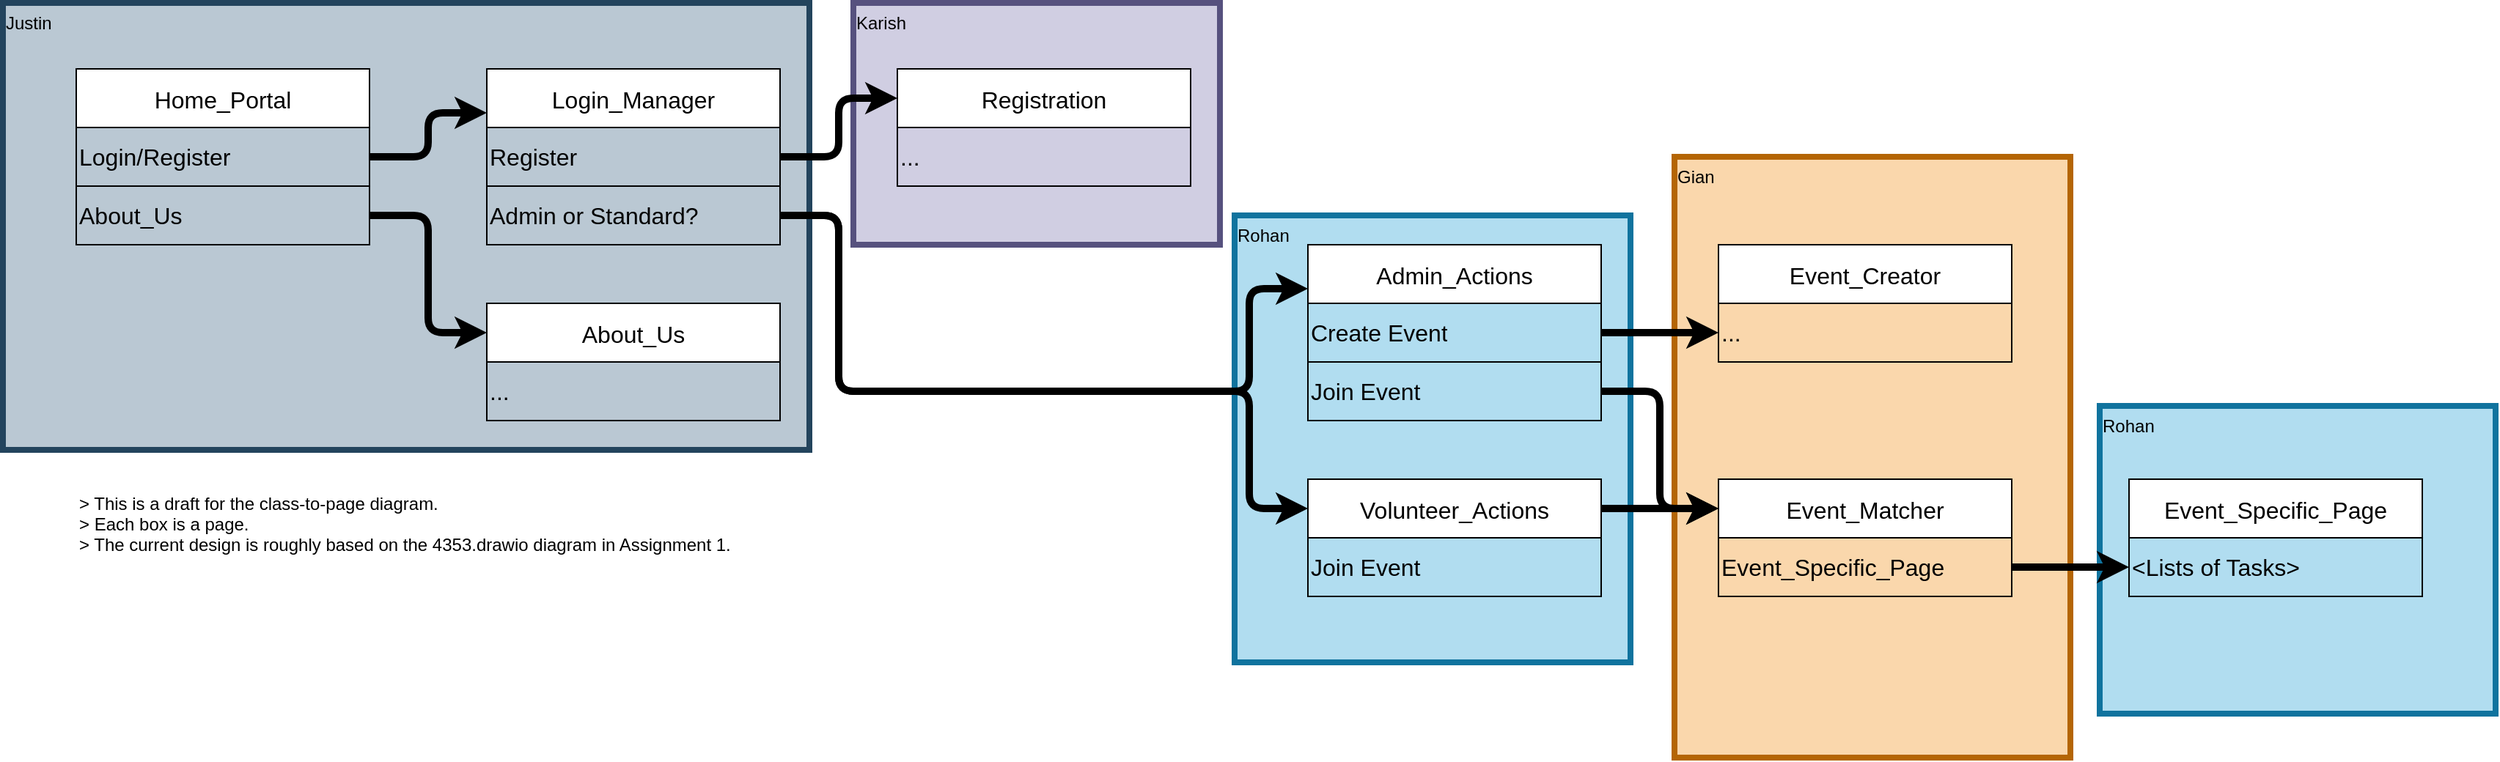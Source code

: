 <mxfile>
    <diagram id="k5J6bvntZGJn-i0st1KJ" name="Page-1">
        <mxGraphModel dx="2312" dy="1344" grid="1" gridSize="10" guides="1" tooltips="1" connect="1" arrows="1" fold="1" page="0" pageScale="1" pageWidth="850" pageHeight="1100" background="light-dark(#FFFFFF,#FFFFFF)" math="0" shadow="0">
            <root>
                <mxCell id="0"/>
                <mxCell id="88" value="Background" parent="0"/>
                <mxCell id="1" value="Pages" parent="0"/>
                <mxCell id="ms0McPZ4xvC8cDTma7NR-88" value="Rohan" style="whiteSpace=wrap;html=1;fillColor=#b1ddf0;strokeWidth=4;strokeColor=#10739e;verticalAlign=top;align=left;" vertex="1" parent="1">
                    <mxGeometry x="1140" y="270" width="270" height="210" as="geometry"/>
                </mxCell>
                <mxCell id="82" value="Gian" style="whiteSpace=wrap;html=1;fillColor=#fad7ac;strokeWidth=4;strokeColor=#b46504;verticalAlign=top;align=left;" parent="1" vertex="1">
                    <mxGeometry x="850" y="100" width="270" height="410" as="geometry"/>
                </mxCell>
                <mxCell id="83" value="Justin" style="whiteSpace=wrap;html=1;fillColor=#bac8d3;strokeWidth=4;strokeColor=#23445d;verticalAlign=top;align=left;" parent="1" vertex="1">
                    <mxGeometry x="-290" y="-5" width="550" height="305" as="geometry"/>
                </mxCell>
                <mxCell id="85" value="Rohan" style="whiteSpace=wrap;html=1;fillColor=#b1ddf0;strokeWidth=4;strokeColor=#10739e;verticalAlign=top;align=left;" parent="1" vertex="1">
                    <mxGeometry x="550" y="140" width="270" height="305" as="geometry"/>
                </mxCell>
                <mxCell id="87" value="Karish" style="whiteSpace=wrap;html=1;fillColor=#d0cee2;strokeWidth=4;strokeColor=#56517e;verticalAlign=top;align=left;" parent="1" vertex="1">
                    <mxGeometry x="290" y="-5" width="250" height="165" as="geometry"/>
                </mxCell>
                <mxCell id="2" value="Login_Manager" style="shape=table;startSize=40;container=1;collapsible=0;childLayout=tableLayout;strokeColor=default;fontSize=16;swimlaneFillColor=light-dark(transparent,#555555);" parent="1" vertex="1">
                    <mxGeometry x="40" y="40" width="200" height="120" as="geometry"/>
                </mxCell>
                <mxCell id="19" style="shape=tableRow;horizontal=0;startSize=0;swimlaneHead=0;swimlaneBody=0;strokeColor=inherit;top=0;left=0;bottom=0;right=0;collapsible=0;dropTarget=0;fillColor=none;points=[[0,0.5],[1,0.5]];portConstraint=eastwest;fontSize=16;align=left;" parent="2" vertex="1">
                    <mxGeometry y="40" width="200" height="40" as="geometry"/>
                </mxCell>
                <mxCell id="20" value="Register" style="shape=partialRectangle;html=1;whiteSpace=wrap;connectable=0;strokeColor=inherit;overflow=hidden;fillColor=none;top=0;left=0;bottom=0;right=0;pointerEvents=1;fontSize=16;align=left;" parent="19" vertex="1">
                    <mxGeometry width="200" height="40" as="geometry">
                        <mxRectangle width="200" height="40" as="alternateBounds"/>
                    </mxGeometry>
                </mxCell>
                <mxCell id="3" value="" style="shape=tableRow;horizontal=0;startSize=0;swimlaneHead=0;swimlaneBody=0;strokeColor=inherit;top=0;left=0;bottom=0;right=0;collapsible=0;dropTarget=0;fillColor=none;points=[[0,0.5],[1,0.5]];portConstraint=eastwest;fontSize=16;align=left;" parent="2" vertex="1">
                    <mxGeometry y="80" width="200" height="40" as="geometry"/>
                </mxCell>
                <mxCell id="4" value="Admin or Standard?" style="shape=partialRectangle;html=1;whiteSpace=wrap;connectable=0;strokeColor=inherit;overflow=hidden;fillColor=none;top=0;left=0;bottom=0;right=0;pointerEvents=1;fontSize=16;align=left;" parent="3" vertex="1">
                    <mxGeometry width="200" height="40" as="geometry">
                        <mxRectangle width="200" height="40" as="alternateBounds"/>
                    </mxGeometry>
                </mxCell>
                <mxCell id="23" style="edgeStyle=orthogonalEdgeStyle;html=1;exitX=1;exitY=0.5;exitDx=0;exitDy=0;strokeColor=light-dark(#000000,#000000);strokeWidth=5;entryX=0;entryY=0.25;entryDx=0;entryDy=0;" parent="1" source="19" target="36" edge="1">
                    <mxGeometry relative="1" as="geometry">
                        <mxPoint x="260" y="130" as="sourcePoint"/>
                        <mxPoint x="420" y="100" as="targetPoint"/>
                        <Array as="points"/>
                    </mxGeometry>
                </mxCell>
                <mxCell id="36" value="Registration" style="shape=table;startSize=40;container=1;collapsible=0;childLayout=tableLayout;strokeColor=default;fontSize=16;swimlaneFillColor=light-dark(transparent,#555555);" parent="1" vertex="1">
                    <mxGeometry x="320" y="40" width="200" height="80" as="geometry"/>
                </mxCell>
                <mxCell id="37" style="shape=tableRow;horizontal=0;startSize=0;swimlaneHead=0;swimlaneBody=0;strokeColor=inherit;top=0;left=0;bottom=0;right=0;collapsible=0;dropTarget=0;fillColor=none;points=[[0,0.5],[1,0.5]];portConstraint=eastwest;fontSize=16;align=left;" parent="36" vertex="1">
                    <mxGeometry y="40" width="200" height="40" as="geometry"/>
                </mxCell>
                <mxCell id="38" value="..." style="shape=partialRectangle;html=1;whiteSpace=wrap;connectable=0;strokeColor=inherit;overflow=hidden;fillColor=none;top=0;left=0;bottom=0;right=0;pointerEvents=1;fontSize=16;align=left;" parent="37" vertex="1">
                    <mxGeometry width="200" height="40" as="geometry">
                        <mxRectangle width="200" height="40" as="alternateBounds"/>
                    </mxGeometry>
                </mxCell>
                <mxCell id="44" value="Admin_Actions" style="shape=table;startSize=40;container=1;collapsible=0;childLayout=tableLayout;strokeColor=default;fontSize=16;swimlaneFillColor=light-dark(transparent,#555555);" parent="1" vertex="1">
                    <mxGeometry x="600" y="160" width="200" height="120" as="geometry"/>
                </mxCell>
                <mxCell id="45" style="shape=tableRow;horizontal=0;startSize=0;swimlaneHead=0;swimlaneBody=0;strokeColor=inherit;top=0;left=0;bottom=0;right=0;collapsible=0;dropTarget=0;fillColor=none;points=[[0,0.5],[1,0.5]];portConstraint=eastwest;fontSize=16;align=left;" parent="44" vertex="1">
                    <mxGeometry y="40" width="200" height="40" as="geometry"/>
                </mxCell>
                <mxCell id="46" value="Create Event" style="shape=partialRectangle;html=1;whiteSpace=wrap;connectable=0;strokeColor=inherit;overflow=hidden;fillColor=none;top=0;left=0;bottom=0;right=0;pointerEvents=1;fontSize=16;align=left;" parent="45" vertex="1">
                    <mxGeometry width="200" height="40" as="geometry">
                        <mxRectangle width="200" height="40" as="alternateBounds"/>
                    </mxGeometry>
                </mxCell>
                <mxCell id="54" style="shape=tableRow;horizontal=0;startSize=0;swimlaneHead=0;swimlaneBody=0;strokeColor=inherit;top=0;left=0;bottom=0;right=0;collapsible=0;dropTarget=0;fillColor=none;points=[[0,0.5],[1,0.5]];portConstraint=eastwest;fontSize=16;align=left;" parent="44" vertex="1">
                    <mxGeometry y="80" width="200" height="40" as="geometry"/>
                </mxCell>
                <mxCell id="55" value="Join Event" style="shape=partialRectangle;html=1;whiteSpace=wrap;connectable=0;strokeColor=inherit;overflow=hidden;fillColor=none;top=0;left=0;bottom=0;right=0;pointerEvents=1;fontSize=16;align=left;" parent="54" vertex="1">
                    <mxGeometry width="200" height="40" as="geometry">
                        <mxRectangle width="200" height="40" as="alternateBounds"/>
                    </mxGeometry>
                </mxCell>
                <mxCell id="47" value="Volunteer_Actions" style="shape=table;startSize=40;container=1;collapsible=0;childLayout=tableLayout;strokeColor=default;fontSize=16;swimlaneFillColor=light-dark(transparent,#555555);" parent="1" vertex="1">
                    <mxGeometry x="600" y="320" width="200" height="80" as="geometry"/>
                </mxCell>
                <mxCell id="48" style="shape=tableRow;horizontal=0;startSize=0;swimlaneHead=0;swimlaneBody=0;strokeColor=inherit;top=0;left=0;bottom=0;right=0;collapsible=0;dropTarget=0;fillColor=none;points=[[0,0.5],[1,0.5]];portConstraint=eastwest;fontSize=16;align=left;" parent="47" vertex="1">
                    <mxGeometry y="40" width="200" height="40" as="geometry"/>
                </mxCell>
                <mxCell id="49" value="Join Event" style="shape=partialRectangle;html=1;whiteSpace=wrap;connectable=0;strokeColor=inherit;overflow=hidden;fillColor=none;top=0;left=0;bottom=0;right=0;pointerEvents=1;fontSize=16;align=left;" parent="48" vertex="1">
                    <mxGeometry width="200" height="40" as="geometry">
                        <mxRectangle width="200" height="40" as="alternateBounds"/>
                    </mxGeometry>
                </mxCell>
                <mxCell id="52" style="edgeStyle=orthogonalEdgeStyle;html=1;exitX=1;exitY=0.5;exitDx=0;exitDy=0;strokeColor=light-dark(#000000,#000000);strokeWidth=5;elbow=vertical;entryX=0;entryY=0.25;entryDx=0;entryDy=0;" parent="1" source="3" target="44" edge="1">
                    <mxGeometry relative="1" as="geometry">
                        <mxPoint x="520.0" y="220" as="sourcePoint"/>
                        <mxPoint x="620" y="270" as="targetPoint"/>
                        <Array as="points">
                            <mxPoint x="280" y="140"/>
                            <mxPoint x="280" y="260"/>
                            <mxPoint x="560" y="260"/>
                            <mxPoint x="560" y="190"/>
                        </Array>
                    </mxGeometry>
                </mxCell>
                <mxCell id="53" style="edgeStyle=orthogonalEdgeStyle;html=1;exitX=1;exitY=0.5;exitDx=0;exitDy=0;strokeColor=light-dark(#000000,#000000);strokeWidth=5;elbow=vertical;entryX=0;entryY=0.25;entryDx=0;entryDy=0;" parent="1" source="3" target="47" edge="1">
                    <mxGeometry relative="1" as="geometry">
                        <mxPoint x="520.0" y="260" as="sourcePoint"/>
                        <mxPoint x="610" y="190" as="targetPoint"/>
                        <Array as="points">
                            <mxPoint x="280" y="140"/>
                            <mxPoint x="280" y="260"/>
                            <mxPoint x="560" y="260"/>
                            <mxPoint x="560" y="340"/>
                        </Array>
                    </mxGeometry>
                </mxCell>
                <mxCell id="56" value="Event_Matcher" style="shape=table;startSize=40;container=1;collapsible=0;childLayout=tableLayout;strokeColor=default;fontSize=16;swimlaneFillColor=light-dark(transparent,#555555);" parent="1" vertex="1">
                    <mxGeometry x="880" y="320" width="200" height="80" as="geometry"/>
                </mxCell>
                <mxCell id="57" style="shape=tableRow;horizontal=0;startSize=0;swimlaneHead=0;swimlaneBody=0;strokeColor=inherit;top=0;left=0;bottom=0;right=0;collapsible=0;dropTarget=0;fillColor=none;points=[[0,0.5],[1,0.5]];portConstraint=eastwest;fontSize=16;align=left;" parent="56" vertex="1">
                    <mxGeometry y="40" width="200" height="40" as="geometry"/>
                </mxCell>
                <mxCell id="58" value="Event_Specific_Page" style="shape=partialRectangle;html=1;whiteSpace=wrap;connectable=0;strokeColor=inherit;overflow=hidden;fillColor=none;top=0;left=0;bottom=0;right=0;pointerEvents=1;fontSize=16;align=left;" parent="57" vertex="1">
                    <mxGeometry width="200" height="40" as="geometry">
                        <mxRectangle width="200" height="40" as="alternateBounds"/>
                    </mxGeometry>
                </mxCell>
                <mxCell id="59" style="edgeStyle=orthogonalEdgeStyle;html=1;exitX=1;exitY=0.25;exitDx=0;exitDy=0;strokeColor=light-dark(#000000,#000000);strokeWidth=5;elbow=vertical;entryX=0;entryY=0.25;entryDx=0;entryDy=0;" parent="1" source="47" target="56" edge="1">
                    <mxGeometry relative="1" as="geometry">
                        <mxPoint x="530" y="270" as="sourcePoint"/>
                        <mxPoint x="610" y="350" as="targetPoint"/>
                        <Array as="points">
                            <mxPoint x="870" y="340"/>
                            <mxPoint x="870" y="340"/>
                        </Array>
                    </mxGeometry>
                </mxCell>
                <mxCell id="60" style="edgeStyle=orthogonalEdgeStyle;html=1;exitX=1;exitY=0.5;exitDx=0;exitDy=0;strokeColor=light-dark(#000000,#000000);strokeWidth=5;elbow=vertical;entryX=0;entryY=0.25;entryDx=0;entryDy=0;" parent="1" source="54" target="56" edge="1">
                    <mxGeometry relative="1" as="geometry">
                        <mxPoint x="810" y="350" as="sourcePoint"/>
                        <mxPoint x="930" y="350" as="targetPoint"/>
                        <Array as="points">
                            <mxPoint x="840" y="260"/>
                            <mxPoint x="840" y="340"/>
                        </Array>
                    </mxGeometry>
                </mxCell>
                <mxCell id="61" value="Event_Creator" style="shape=table;startSize=40;container=1;collapsible=0;childLayout=tableLayout;strokeColor=default;fontSize=16;swimlaneFillColor=light-dark(transparent,#555555);" parent="1" vertex="1">
                    <mxGeometry x="880" y="160" width="200" height="80" as="geometry"/>
                </mxCell>
                <mxCell id="62" style="shape=tableRow;horizontal=0;startSize=0;swimlaneHead=0;swimlaneBody=0;strokeColor=inherit;top=0;left=0;bottom=0;right=0;collapsible=0;dropTarget=0;fillColor=none;points=[[0,0.5],[1,0.5]];portConstraint=eastwest;fontSize=16;align=left;" parent="61" vertex="1">
                    <mxGeometry y="40" width="200" height="40" as="geometry"/>
                </mxCell>
                <mxCell id="63" value="..." style="shape=partialRectangle;html=1;whiteSpace=wrap;connectable=0;strokeColor=inherit;overflow=hidden;fillColor=none;top=0;left=0;bottom=0;right=0;pointerEvents=1;fontSize=16;align=left;" parent="62" vertex="1">
                    <mxGeometry width="200" height="40" as="geometry">
                        <mxRectangle width="200" height="40" as="alternateBounds"/>
                    </mxGeometry>
                </mxCell>
                <mxCell id="64" style="edgeStyle=orthogonalEdgeStyle;html=1;exitX=1;exitY=0.5;exitDx=0;exitDy=0;strokeColor=light-dark(#000000,#000000);strokeWidth=5;elbow=vertical;entryX=0;entryY=0.5;entryDx=0;entryDy=0;" parent="1" source="45" target="62" edge="1">
                    <mxGeometry relative="1" as="geometry">
                        <mxPoint x="810" y="270" as="sourcePoint"/>
                        <mxPoint x="890" y="350" as="targetPoint"/>
                        <Array as="points">
                            <mxPoint x="850" y="220"/>
                            <mxPoint x="850" y="220"/>
                        </Array>
                    </mxGeometry>
                </mxCell>
                <mxCell id="65" style="edgeStyle=orthogonalEdgeStyle;html=1;exitX=1;exitY=0.5;exitDx=0;exitDy=0;strokeColor=light-dark(#000000,#000000);strokeWidth=5;elbow=vertical;entryX=0;entryY=0.5;entryDx=0;entryDy=0;" parent="1" source="57" target="80" edge="1">
                    <mxGeometry relative="1" as="geometry">
                        <mxPoint x="810" y="350" as="sourcePoint"/>
                        <mxPoint x="1160" y="380" as="targetPoint"/>
                        <Array as="points"/>
                    </mxGeometry>
                </mxCell>
                <mxCell id="66" value="Home_Portal" style="shape=table;startSize=40;container=1;collapsible=0;childLayout=tableLayout;strokeColor=default;fontSize=16;swimlaneFillColor=light-dark(transparent,#555555);" parent="1" vertex="1">
                    <mxGeometry x="-240" y="40" width="200" height="120" as="geometry"/>
                </mxCell>
                <mxCell id="67" style="shape=tableRow;horizontal=0;startSize=0;swimlaneHead=0;swimlaneBody=0;strokeColor=inherit;top=0;left=0;bottom=0;right=0;collapsible=0;dropTarget=0;fillColor=none;points=[[0,0.5],[1,0.5]];portConstraint=eastwest;fontSize=16;align=left;" parent="66" vertex="1">
                    <mxGeometry y="40" width="200" height="40" as="geometry"/>
                </mxCell>
                <mxCell id="68" value="Login/Register" style="shape=partialRectangle;html=1;whiteSpace=wrap;connectable=0;strokeColor=inherit;overflow=hidden;fillColor=none;top=0;left=0;bottom=0;right=0;pointerEvents=1;fontSize=16;align=left;" parent="67" vertex="1">
                    <mxGeometry width="200" height="40" as="geometry">
                        <mxRectangle width="200" height="40" as="alternateBounds"/>
                    </mxGeometry>
                </mxCell>
                <mxCell id="69" value="" style="shape=tableRow;horizontal=0;startSize=0;swimlaneHead=0;swimlaneBody=0;strokeColor=inherit;top=0;left=0;bottom=0;right=0;collapsible=0;dropTarget=0;fillColor=none;points=[[0,0.5],[1,0.5]];portConstraint=eastwest;fontSize=16;align=left;" parent="66" vertex="1">
                    <mxGeometry y="80" width="200" height="40" as="geometry"/>
                </mxCell>
                <mxCell id="70" value="About_Us" style="shape=partialRectangle;html=1;whiteSpace=wrap;connectable=0;strokeColor=inherit;overflow=hidden;fillColor=none;top=0;left=0;bottom=0;right=0;pointerEvents=1;fontSize=16;align=left;" parent="69" vertex="1">
                    <mxGeometry width="200" height="40" as="geometry">
                        <mxRectangle width="200" height="40" as="alternateBounds"/>
                    </mxGeometry>
                </mxCell>
                <mxCell id="71" style="edgeStyle=orthogonalEdgeStyle;html=1;exitX=1;exitY=0.5;exitDx=0;exitDy=0;strokeColor=light-dark(#000000,#000000);strokeWidth=5;entryX=0;entryY=0.25;entryDx=0;entryDy=0;" parent="1" source="67" target="2" edge="1">
                    <mxGeometry relative="1" as="geometry">
                        <mxPoint x="-60" y="99.74" as="sourcePoint"/>
                        <mxPoint x="20" y="59.74" as="targetPoint"/>
                        <Array as="points">
                            <mxPoint y="100"/>
                            <mxPoint y="70"/>
                        </Array>
                    </mxGeometry>
                </mxCell>
                <mxCell id="72" value="About_Us" style="shape=table;startSize=40;container=1;collapsible=0;childLayout=tableLayout;strokeColor=default;fontSize=16;swimlaneFillColor=light-dark(transparent,#555555);" parent="1" vertex="1">
                    <mxGeometry x="40" y="200" width="200" height="80" as="geometry"/>
                </mxCell>
                <mxCell id="73" style="shape=tableRow;horizontal=0;startSize=0;swimlaneHead=0;swimlaneBody=0;strokeColor=inherit;top=0;left=0;bottom=0;right=0;collapsible=0;dropTarget=0;fillColor=none;points=[[0,0.5],[1,0.5]];portConstraint=eastwest;fontSize=16;align=left;" parent="72" vertex="1">
                    <mxGeometry y="40" width="200" height="40" as="geometry"/>
                </mxCell>
                <mxCell id="74" value="..." style="shape=partialRectangle;html=1;whiteSpace=wrap;connectable=0;strokeColor=inherit;overflow=hidden;fillColor=none;top=0;left=0;bottom=0;right=0;pointerEvents=1;fontSize=16;align=left;" parent="73" vertex="1">
                    <mxGeometry width="200" height="40" as="geometry">
                        <mxRectangle width="200" height="40" as="alternateBounds"/>
                    </mxGeometry>
                </mxCell>
                <mxCell id="78" value="&gt; This is a draft for the class-to-page diagram.&#xa;&gt; Each box is a page.&#xa;&gt; The current design is roughly based on the 4353.drawio diagram in Assignment 1." style="text;align=left;verticalAlign=middle;resizable=0;points=[];autosize=1;strokeColor=none;fillColor=none;fontColor=light-dark(#000000,#000000);" parent="1" vertex="1">
                    <mxGeometry x="-240" y="320" width="470" height="60" as="geometry"/>
                </mxCell>
                <mxCell id="79" value="Event_Specific_Page" style="shape=table;startSize=40;container=1;collapsible=0;childLayout=tableLayout;strokeColor=default;fontSize=16;swimlaneFillColor=light-dark(transparent,#555555);" parent="1" vertex="1">
                    <mxGeometry x="1160" y="320" width="200" height="80" as="geometry"/>
                </mxCell>
                <mxCell id="80" style="shape=tableRow;horizontal=0;startSize=0;swimlaneHead=0;swimlaneBody=0;strokeColor=inherit;top=0;left=0;bottom=0;right=0;collapsible=0;dropTarget=0;fillColor=none;points=[[0,0.5],[1,0.5]];portConstraint=eastwest;fontSize=16;align=left;" parent="79" vertex="1">
                    <mxGeometry y="40" width="200" height="40" as="geometry"/>
                </mxCell>
                <mxCell id="81" value="&amp;lt;Lists of Tasks&amp;gt;" style="shape=partialRectangle;html=1;whiteSpace=wrap;connectable=0;strokeColor=inherit;overflow=hidden;fillColor=none;top=0;left=0;bottom=0;right=0;pointerEvents=1;fontSize=16;align=left;" parent="80" vertex="1">
                    <mxGeometry width="200" height="40" as="geometry">
                        <mxRectangle width="200" height="40" as="alternateBounds"/>
                    </mxGeometry>
                </mxCell>
                <mxCell id="84" value="" style="edgeStyle=orthogonalEdgeStyle;html=1;exitX=1;exitY=0.5;exitDx=0;exitDy=0;strokeColor=light-dark(#000000,#000000);strokeWidth=5;entryX=0;entryY=0.25;entryDx=0;entryDy=0;" parent="1" source="69" target="72" edge="1">
                    <mxGeometry relative="1" as="geometry">
                        <mxPoint x="-40" y="140" as="sourcePoint"/>
                        <mxPoint x="40" y="220" as="targetPoint"/>
                        <Array as="points"/>
                    </mxGeometry>
                </mxCell>
            </root>
        </mxGraphModel>
    </diagram>
</mxfile>